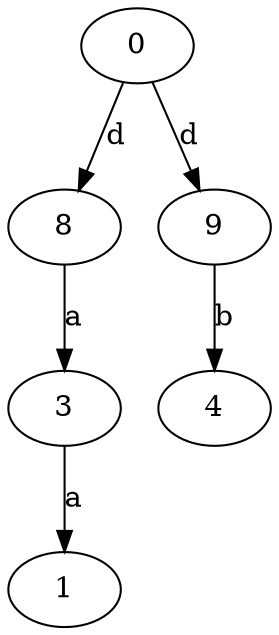 strict digraph  {
1;
3;
4;
0;
8;
9;
3 -> 1  [label=a];
0 -> 8  [label=d];
0 -> 9  [label=d];
8 -> 3  [label=a];
9 -> 4  [label=b];
}

